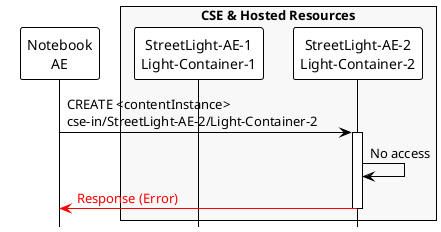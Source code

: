@startuml
hide footbox
!theme plain
skinparam backgroundcolor transparent

' Turquoise #668c97
' Orange #F6921E

participant "Notebook\nAE" as AE 
box "CSE & Hosted Resources" #f8f8f8
participant "StreetLight-AE-1\nLight-Container-1" as container1 
participant "StreetLight-AE-2\nLight-Container-2" as container2 
end box

AE -> container2 ++: CREATE <contentInstance>\ncse-in/StreetLight-AE-2/Light-Container-2
container2 -> container2: No access
AE <[#ff0000]- container2 --: <font color="red">Response (Error)</font>

@enduml